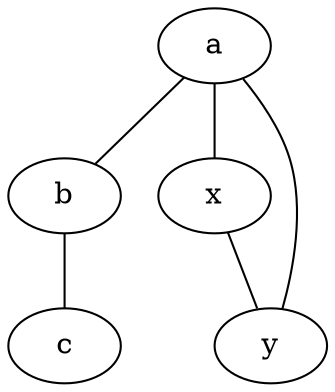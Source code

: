 graph test9223372036854775812 {
       a -- b -- c;
       a -- {x y};
       x -- y [w=0.32768,len=-1];
}

